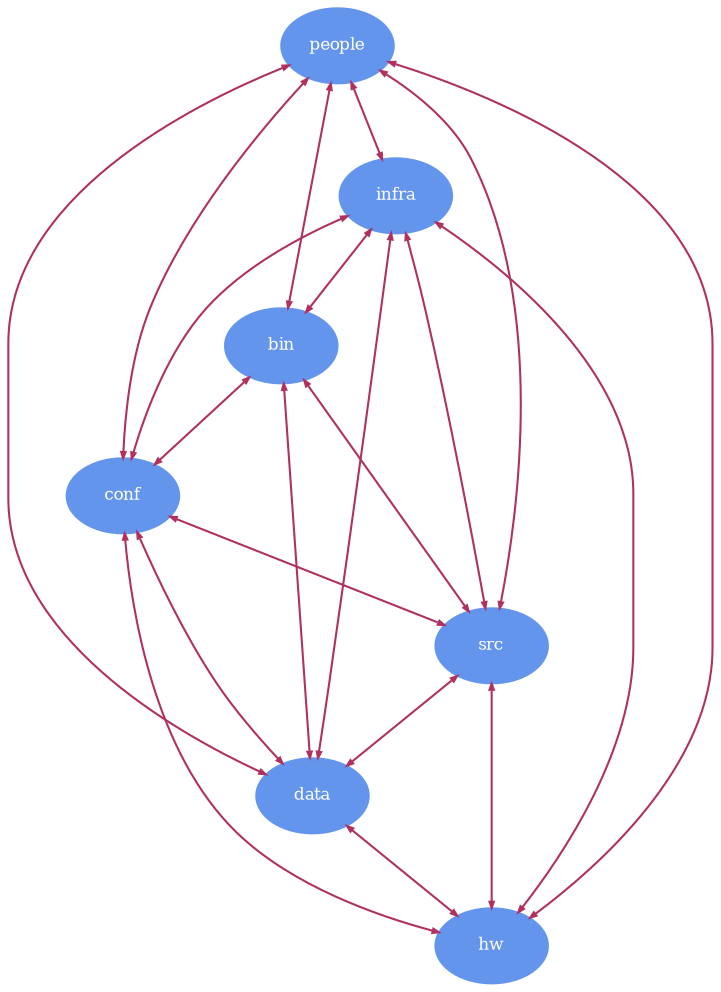 graph {

node[style=filled,color=cornflowerblue,fontcolor=white, fontsize=8];
edge[color=maroon,dir="both",arrowsize=.3];

    bin -- src;
    bin -- data;
    bin -- conf ;
    conf -- src;
    conf -- data;
    src -- data;
    data -- hw; 
    conf -- hw; 
    src -- hw ; 
    people -- infra; 
    people -- src; 
    people -- hw ; 
    people -- data ; 
    people -- bin; 
    people -- conf ;     
    infra -- conf; 
    infra -- hw ; 
    infra -- bin; 
    infra -- data ; 
    infra -- src; 
}
